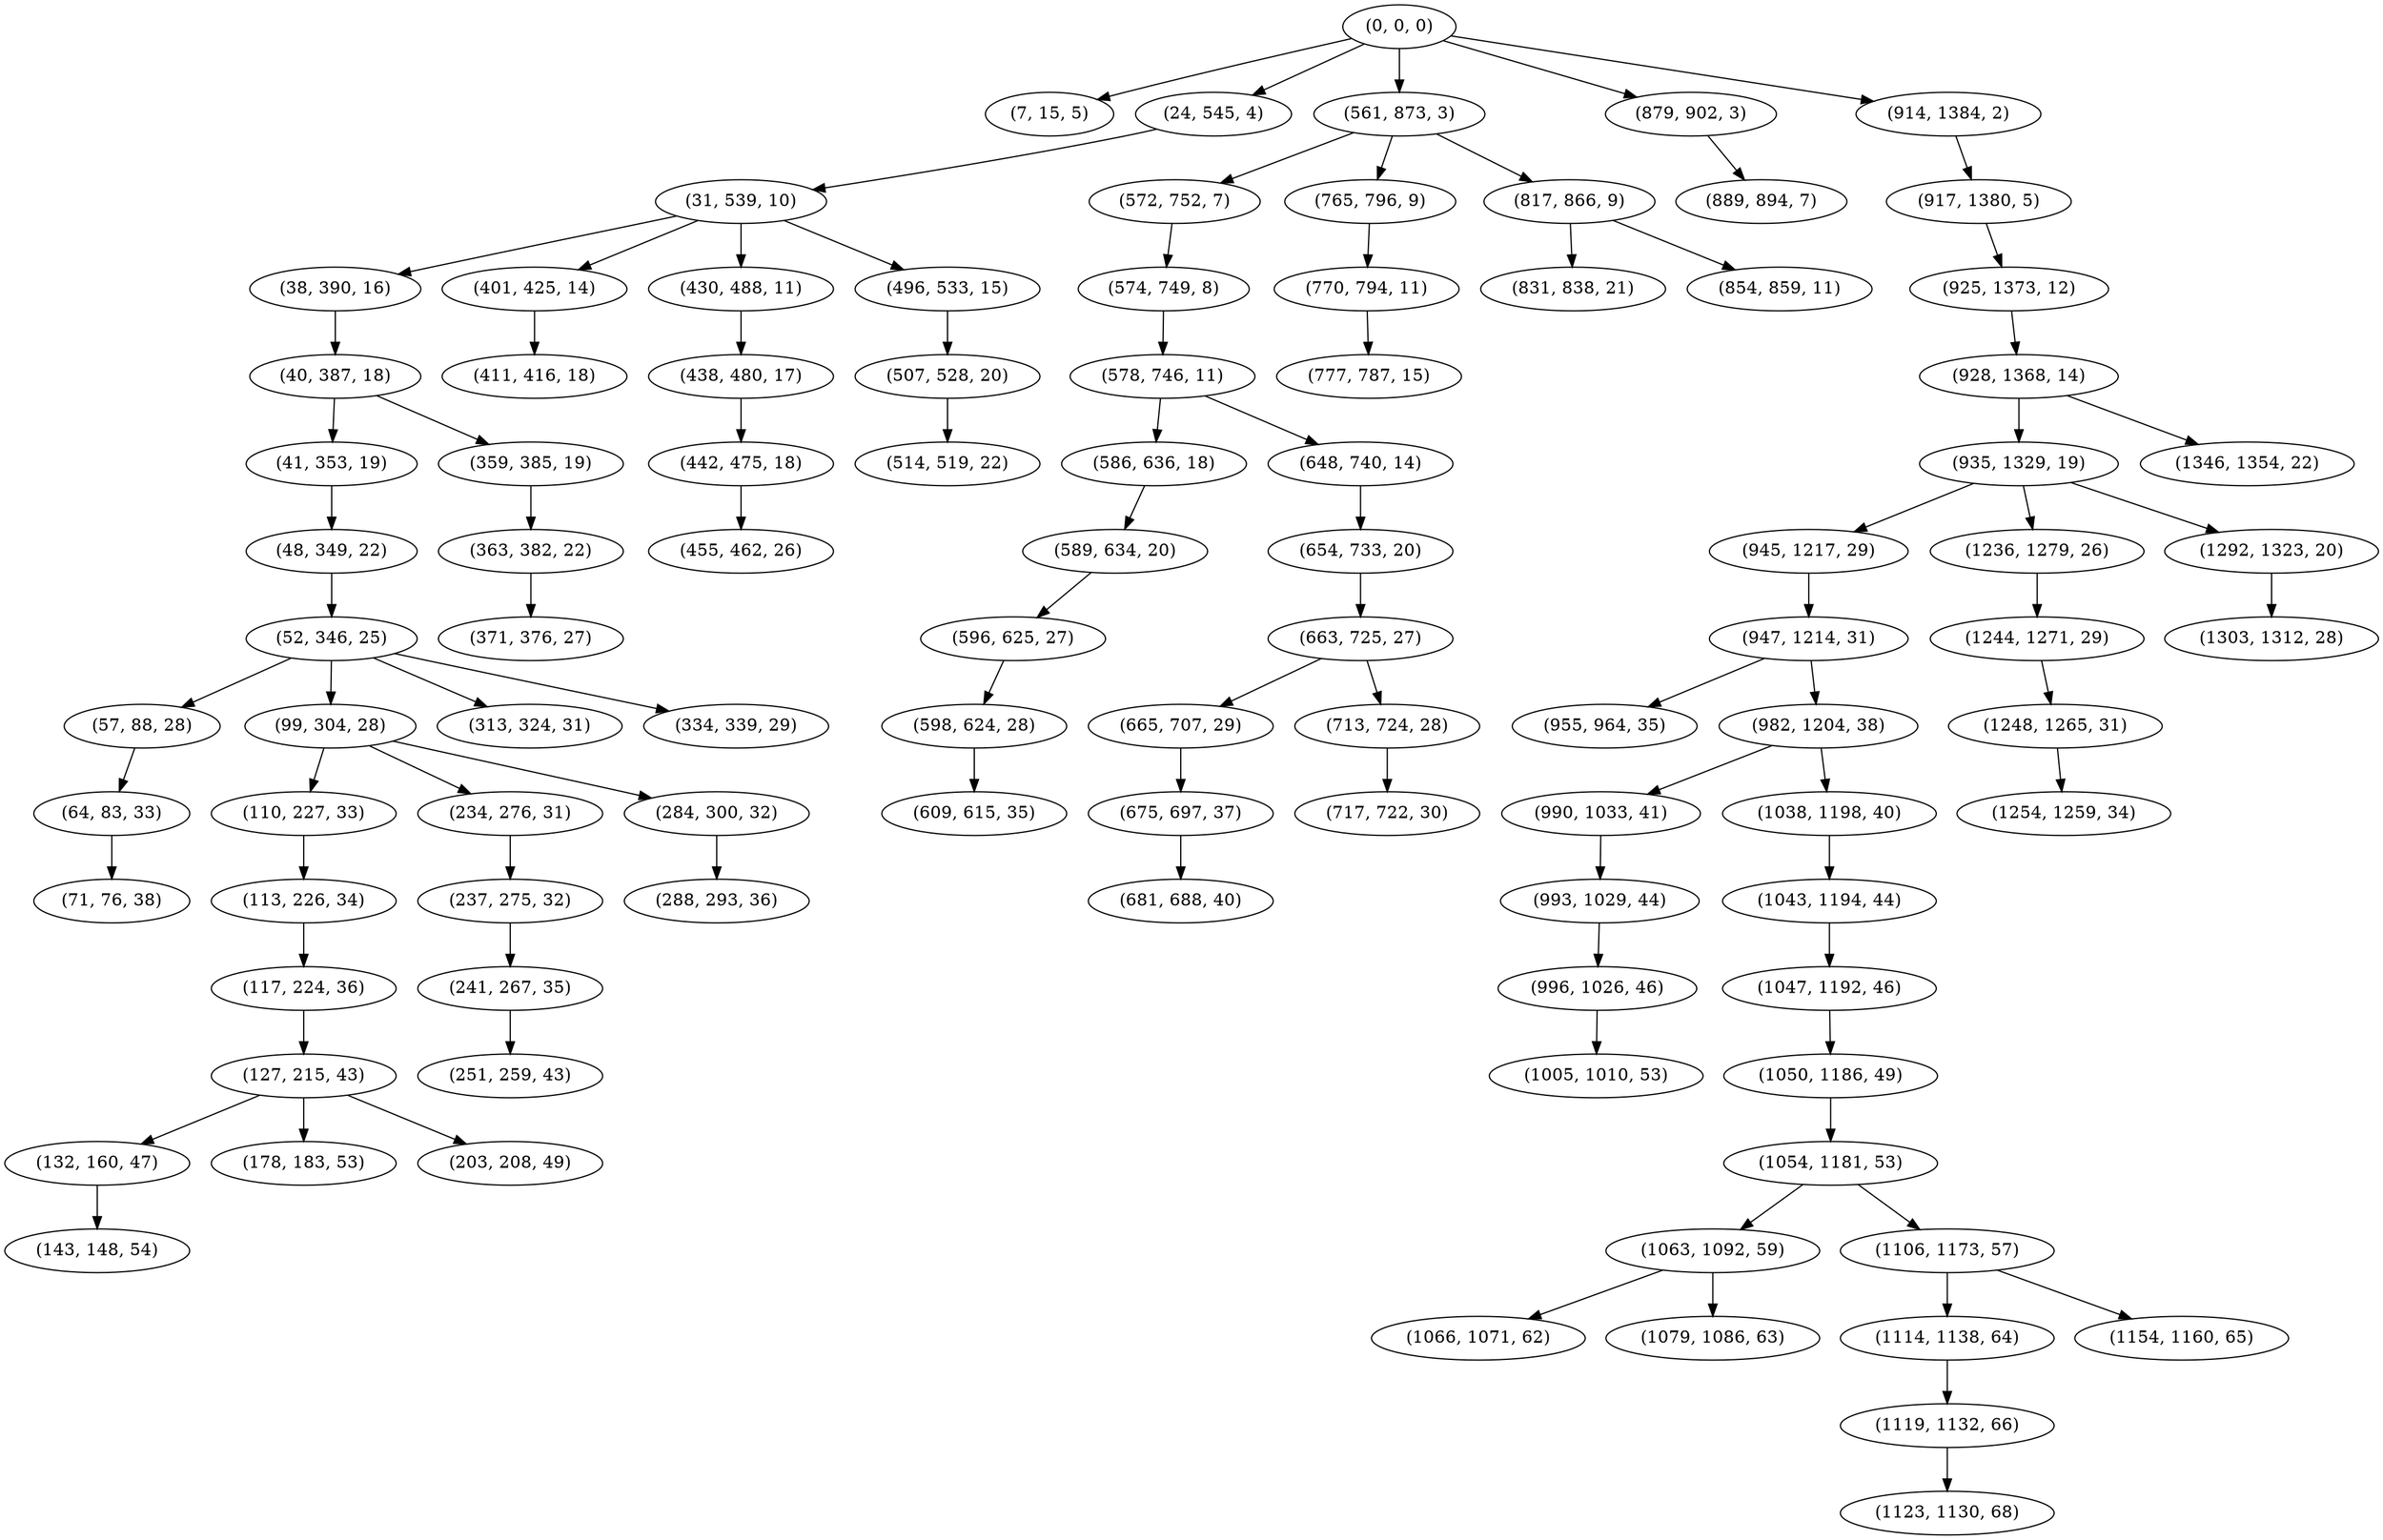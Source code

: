 digraph tree {
    "(0, 0, 0)";
    "(7, 15, 5)";
    "(24, 545, 4)";
    "(31, 539, 10)";
    "(38, 390, 16)";
    "(40, 387, 18)";
    "(41, 353, 19)";
    "(48, 349, 22)";
    "(52, 346, 25)";
    "(57, 88, 28)";
    "(64, 83, 33)";
    "(71, 76, 38)";
    "(99, 304, 28)";
    "(110, 227, 33)";
    "(113, 226, 34)";
    "(117, 224, 36)";
    "(127, 215, 43)";
    "(132, 160, 47)";
    "(143, 148, 54)";
    "(178, 183, 53)";
    "(203, 208, 49)";
    "(234, 276, 31)";
    "(237, 275, 32)";
    "(241, 267, 35)";
    "(251, 259, 43)";
    "(284, 300, 32)";
    "(288, 293, 36)";
    "(313, 324, 31)";
    "(334, 339, 29)";
    "(359, 385, 19)";
    "(363, 382, 22)";
    "(371, 376, 27)";
    "(401, 425, 14)";
    "(411, 416, 18)";
    "(430, 488, 11)";
    "(438, 480, 17)";
    "(442, 475, 18)";
    "(455, 462, 26)";
    "(496, 533, 15)";
    "(507, 528, 20)";
    "(514, 519, 22)";
    "(561, 873, 3)";
    "(572, 752, 7)";
    "(574, 749, 8)";
    "(578, 746, 11)";
    "(586, 636, 18)";
    "(589, 634, 20)";
    "(596, 625, 27)";
    "(598, 624, 28)";
    "(609, 615, 35)";
    "(648, 740, 14)";
    "(654, 733, 20)";
    "(663, 725, 27)";
    "(665, 707, 29)";
    "(675, 697, 37)";
    "(681, 688, 40)";
    "(713, 724, 28)";
    "(717, 722, 30)";
    "(765, 796, 9)";
    "(770, 794, 11)";
    "(777, 787, 15)";
    "(817, 866, 9)";
    "(831, 838, 21)";
    "(854, 859, 11)";
    "(879, 902, 3)";
    "(889, 894, 7)";
    "(914, 1384, 2)";
    "(917, 1380, 5)";
    "(925, 1373, 12)";
    "(928, 1368, 14)";
    "(935, 1329, 19)";
    "(945, 1217, 29)";
    "(947, 1214, 31)";
    "(955, 964, 35)";
    "(982, 1204, 38)";
    "(990, 1033, 41)";
    "(993, 1029, 44)";
    "(996, 1026, 46)";
    "(1005, 1010, 53)";
    "(1038, 1198, 40)";
    "(1043, 1194, 44)";
    "(1047, 1192, 46)";
    "(1050, 1186, 49)";
    "(1054, 1181, 53)";
    "(1063, 1092, 59)";
    "(1066, 1071, 62)";
    "(1079, 1086, 63)";
    "(1106, 1173, 57)";
    "(1114, 1138, 64)";
    "(1119, 1132, 66)";
    "(1123, 1130, 68)";
    "(1154, 1160, 65)";
    "(1236, 1279, 26)";
    "(1244, 1271, 29)";
    "(1248, 1265, 31)";
    "(1254, 1259, 34)";
    "(1292, 1323, 20)";
    "(1303, 1312, 28)";
    "(1346, 1354, 22)";
    "(0, 0, 0)" -> "(7, 15, 5)";
    "(0, 0, 0)" -> "(24, 545, 4)";
    "(0, 0, 0)" -> "(561, 873, 3)";
    "(0, 0, 0)" -> "(879, 902, 3)";
    "(0, 0, 0)" -> "(914, 1384, 2)";
    "(24, 545, 4)" -> "(31, 539, 10)";
    "(31, 539, 10)" -> "(38, 390, 16)";
    "(31, 539, 10)" -> "(401, 425, 14)";
    "(31, 539, 10)" -> "(430, 488, 11)";
    "(31, 539, 10)" -> "(496, 533, 15)";
    "(38, 390, 16)" -> "(40, 387, 18)";
    "(40, 387, 18)" -> "(41, 353, 19)";
    "(40, 387, 18)" -> "(359, 385, 19)";
    "(41, 353, 19)" -> "(48, 349, 22)";
    "(48, 349, 22)" -> "(52, 346, 25)";
    "(52, 346, 25)" -> "(57, 88, 28)";
    "(52, 346, 25)" -> "(99, 304, 28)";
    "(52, 346, 25)" -> "(313, 324, 31)";
    "(52, 346, 25)" -> "(334, 339, 29)";
    "(57, 88, 28)" -> "(64, 83, 33)";
    "(64, 83, 33)" -> "(71, 76, 38)";
    "(99, 304, 28)" -> "(110, 227, 33)";
    "(99, 304, 28)" -> "(234, 276, 31)";
    "(99, 304, 28)" -> "(284, 300, 32)";
    "(110, 227, 33)" -> "(113, 226, 34)";
    "(113, 226, 34)" -> "(117, 224, 36)";
    "(117, 224, 36)" -> "(127, 215, 43)";
    "(127, 215, 43)" -> "(132, 160, 47)";
    "(127, 215, 43)" -> "(178, 183, 53)";
    "(127, 215, 43)" -> "(203, 208, 49)";
    "(132, 160, 47)" -> "(143, 148, 54)";
    "(234, 276, 31)" -> "(237, 275, 32)";
    "(237, 275, 32)" -> "(241, 267, 35)";
    "(241, 267, 35)" -> "(251, 259, 43)";
    "(284, 300, 32)" -> "(288, 293, 36)";
    "(359, 385, 19)" -> "(363, 382, 22)";
    "(363, 382, 22)" -> "(371, 376, 27)";
    "(401, 425, 14)" -> "(411, 416, 18)";
    "(430, 488, 11)" -> "(438, 480, 17)";
    "(438, 480, 17)" -> "(442, 475, 18)";
    "(442, 475, 18)" -> "(455, 462, 26)";
    "(496, 533, 15)" -> "(507, 528, 20)";
    "(507, 528, 20)" -> "(514, 519, 22)";
    "(561, 873, 3)" -> "(572, 752, 7)";
    "(561, 873, 3)" -> "(765, 796, 9)";
    "(561, 873, 3)" -> "(817, 866, 9)";
    "(572, 752, 7)" -> "(574, 749, 8)";
    "(574, 749, 8)" -> "(578, 746, 11)";
    "(578, 746, 11)" -> "(586, 636, 18)";
    "(578, 746, 11)" -> "(648, 740, 14)";
    "(586, 636, 18)" -> "(589, 634, 20)";
    "(589, 634, 20)" -> "(596, 625, 27)";
    "(596, 625, 27)" -> "(598, 624, 28)";
    "(598, 624, 28)" -> "(609, 615, 35)";
    "(648, 740, 14)" -> "(654, 733, 20)";
    "(654, 733, 20)" -> "(663, 725, 27)";
    "(663, 725, 27)" -> "(665, 707, 29)";
    "(663, 725, 27)" -> "(713, 724, 28)";
    "(665, 707, 29)" -> "(675, 697, 37)";
    "(675, 697, 37)" -> "(681, 688, 40)";
    "(713, 724, 28)" -> "(717, 722, 30)";
    "(765, 796, 9)" -> "(770, 794, 11)";
    "(770, 794, 11)" -> "(777, 787, 15)";
    "(817, 866, 9)" -> "(831, 838, 21)";
    "(817, 866, 9)" -> "(854, 859, 11)";
    "(879, 902, 3)" -> "(889, 894, 7)";
    "(914, 1384, 2)" -> "(917, 1380, 5)";
    "(917, 1380, 5)" -> "(925, 1373, 12)";
    "(925, 1373, 12)" -> "(928, 1368, 14)";
    "(928, 1368, 14)" -> "(935, 1329, 19)";
    "(928, 1368, 14)" -> "(1346, 1354, 22)";
    "(935, 1329, 19)" -> "(945, 1217, 29)";
    "(935, 1329, 19)" -> "(1236, 1279, 26)";
    "(935, 1329, 19)" -> "(1292, 1323, 20)";
    "(945, 1217, 29)" -> "(947, 1214, 31)";
    "(947, 1214, 31)" -> "(955, 964, 35)";
    "(947, 1214, 31)" -> "(982, 1204, 38)";
    "(982, 1204, 38)" -> "(990, 1033, 41)";
    "(982, 1204, 38)" -> "(1038, 1198, 40)";
    "(990, 1033, 41)" -> "(993, 1029, 44)";
    "(993, 1029, 44)" -> "(996, 1026, 46)";
    "(996, 1026, 46)" -> "(1005, 1010, 53)";
    "(1038, 1198, 40)" -> "(1043, 1194, 44)";
    "(1043, 1194, 44)" -> "(1047, 1192, 46)";
    "(1047, 1192, 46)" -> "(1050, 1186, 49)";
    "(1050, 1186, 49)" -> "(1054, 1181, 53)";
    "(1054, 1181, 53)" -> "(1063, 1092, 59)";
    "(1054, 1181, 53)" -> "(1106, 1173, 57)";
    "(1063, 1092, 59)" -> "(1066, 1071, 62)";
    "(1063, 1092, 59)" -> "(1079, 1086, 63)";
    "(1106, 1173, 57)" -> "(1114, 1138, 64)";
    "(1106, 1173, 57)" -> "(1154, 1160, 65)";
    "(1114, 1138, 64)" -> "(1119, 1132, 66)";
    "(1119, 1132, 66)" -> "(1123, 1130, 68)";
    "(1236, 1279, 26)" -> "(1244, 1271, 29)";
    "(1244, 1271, 29)" -> "(1248, 1265, 31)";
    "(1248, 1265, 31)" -> "(1254, 1259, 34)";
    "(1292, 1323, 20)" -> "(1303, 1312, 28)";
}
